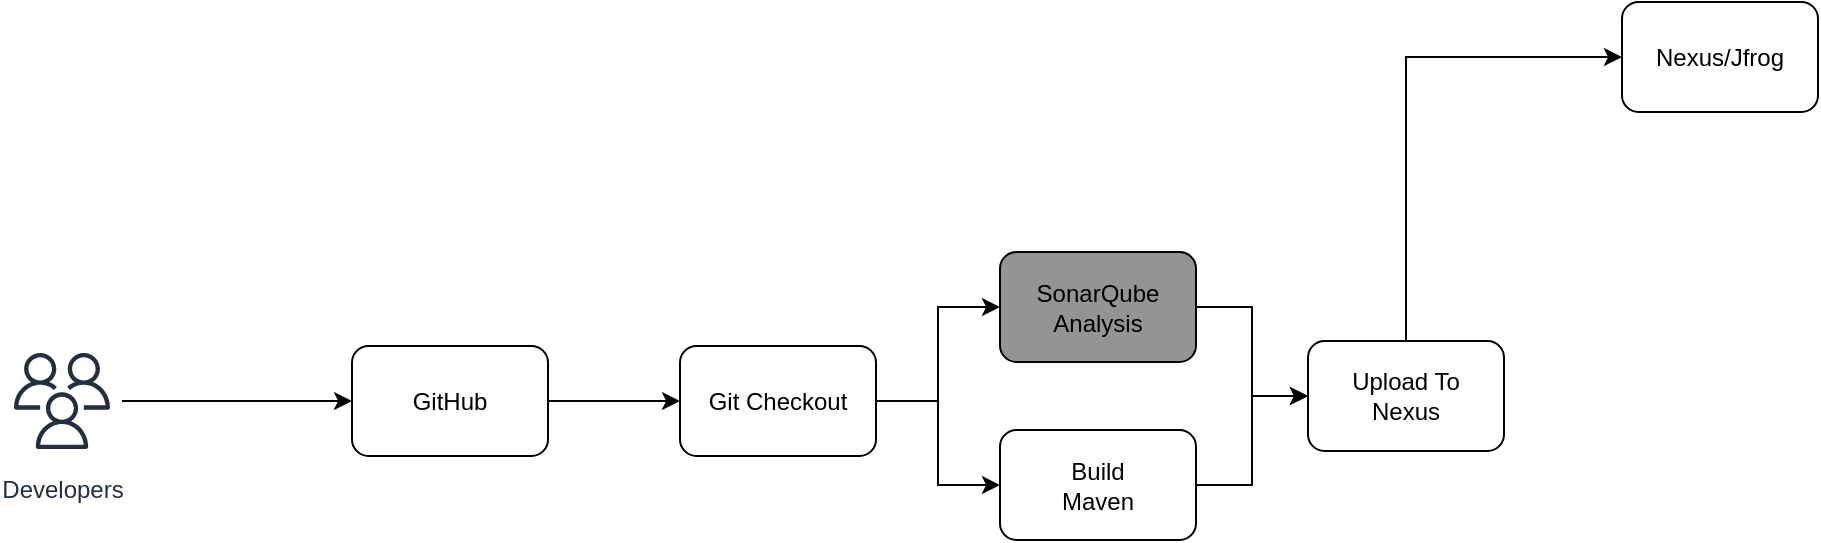 <mxfile version="15.6.3" type="device"><diagram id="AioeWcdnARN6dnFWqNN8" name="Page-1"><mxGraphModel dx="1346" dy="589" grid="0" gridSize="10" guides="1" tooltips="1" connect="1" arrows="1" fold="1" page="0" pageScale="1" pageWidth="827" pageHeight="1169" math="0" shadow="0"><root><mxCell id="0"/><mxCell id="1" parent="0"/><mxCell id="EO7Sg0iOmuZt-4Erqlnb-5" style="edgeStyle=orthogonalEdgeStyle;rounded=0;orthogonalLoop=1;jettySize=auto;html=1;entryX=0;entryY=0.5;entryDx=0;entryDy=0;" edge="1" parent="1" source="EO7Sg0iOmuZt-4Erqlnb-1" target="EO7Sg0iOmuZt-4Erqlnb-4"><mxGeometry relative="1" as="geometry"/></mxCell><mxCell id="EO7Sg0iOmuZt-4Erqlnb-1" value="GitHub" style="rounded=1;whiteSpace=wrap;html=1;" vertex="1" parent="1"><mxGeometry x="133" y="239" width="98" height="55" as="geometry"/></mxCell><mxCell id="EO7Sg0iOmuZt-4Erqlnb-3" style="edgeStyle=orthogonalEdgeStyle;rounded=0;orthogonalLoop=1;jettySize=auto;html=1;" edge="1" parent="1" source="EO7Sg0iOmuZt-4Erqlnb-2" target="EO7Sg0iOmuZt-4Erqlnb-1"><mxGeometry relative="1" as="geometry"/></mxCell><mxCell id="EO7Sg0iOmuZt-4Erqlnb-2" value="Developers" style="sketch=0;outlineConnect=0;fontColor=#232F3E;gradientColor=none;strokeColor=#232F3E;fillColor=#ffffff;dashed=0;verticalLabelPosition=bottom;verticalAlign=top;align=center;html=1;fontSize=12;fontStyle=0;aspect=fixed;shape=mxgraph.aws4.resourceIcon;resIcon=mxgraph.aws4.users;" vertex="1" parent="1"><mxGeometry x="-42" y="236.5" width="60" height="60" as="geometry"/></mxCell><mxCell id="EO7Sg0iOmuZt-4Erqlnb-7" style="edgeStyle=orthogonalEdgeStyle;rounded=0;orthogonalLoop=1;jettySize=auto;html=1;" edge="1" parent="1" source="EO7Sg0iOmuZt-4Erqlnb-4" target="EO7Sg0iOmuZt-4Erqlnb-6"><mxGeometry relative="1" as="geometry"/></mxCell><mxCell id="EO7Sg0iOmuZt-4Erqlnb-9" style="edgeStyle=orthogonalEdgeStyle;rounded=0;orthogonalLoop=1;jettySize=auto;html=1;" edge="1" parent="1" source="EO7Sg0iOmuZt-4Erqlnb-4" target="EO7Sg0iOmuZt-4Erqlnb-8"><mxGeometry relative="1" as="geometry"/></mxCell><mxCell id="EO7Sg0iOmuZt-4Erqlnb-4" value="Git Checkout" style="rounded=1;whiteSpace=wrap;html=1;" vertex="1" parent="1"><mxGeometry x="297" y="239" width="98" height="55" as="geometry"/></mxCell><mxCell id="EO7Sg0iOmuZt-4Erqlnb-12" style="edgeStyle=orthogonalEdgeStyle;rounded=0;orthogonalLoop=1;jettySize=auto;html=1;entryX=0;entryY=0.5;entryDx=0;entryDy=0;" edge="1" parent="1" source="EO7Sg0iOmuZt-4Erqlnb-6" target="EO7Sg0iOmuZt-4Erqlnb-10"><mxGeometry relative="1" as="geometry"/></mxCell><mxCell id="EO7Sg0iOmuZt-4Erqlnb-6" value="Build&lt;br&gt;Maven" style="rounded=1;whiteSpace=wrap;html=1;" vertex="1" parent="1"><mxGeometry x="457" y="281" width="98" height="55" as="geometry"/></mxCell><mxCell id="EO7Sg0iOmuZt-4Erqlnb-11" style="edgeStyle=orthogonalEdgeStyle;rounded=0;orthogonalLoop=1;jettySize=auto;html=1;entryX=0;entryY=0.5;entryDx=0;entryDy=0;" edge="1" parent="1" source="EO7Sg0iOmuZt-4Erqlnb-8" target="EO7Sg0iOmuZt-4Erqlnb-10"><mxGeometry relative="1" as="geometry"/></mxCell><mxCell id="EO7Sg0iOmuZt-4Erqlnb-8" value="SonarQube&lt;br&gt;Analysis" style="rounded=1;whiteSpace=wrap;html=1;fillColor=#949494;" vertex="1" parent="1"><mxGeometry x="457" y="192" width="98" height="55" as="geometry"/></mxCell><mxCell id="EO7Sg0iOmuZt-4Erqlnb-14" style="edgeStyle=orthogonalEdgeStyle;rounded=0;orthogonalLoop=1;jettySize=auto;html=1;entryX=0;entryY=0.5;entryDx=0;entryDy=0;" edge="1" parent="1" source="EO7Sg0iOmuZt-4Erqlnb-10" target="EO7Sg0iOmuZt-4Erqlnb-13"><mxGeometry relative="1" as="geometry"><Array as="points"><mxPoint x="660" y="95"/></Array></mxGeometry></mxCell><mxCell id="EO7Sg0iOmuZt-4Erqlnb-10" value="Upload To&lt;br&gt;Nexus" style="rounded=1;whiteSpace=wrap;html=1;" vertex="1" parent="1"><mxGeometry x="611" y="236.5" width="98" height="55" as="geometry"/></mxCell><mxCell id="EO7Sg0iOmuZt-4Erqlnb-13" value="Nexus/Jfrog" style="rounded=1;whiteSpace=wrap;html=1;" vertex="1" parent="1"><mxGeometry x="768" y="67" width="98" height="55" as="geometry"/></mxCell></root></mxGraphModel></diagram></mxfile>
